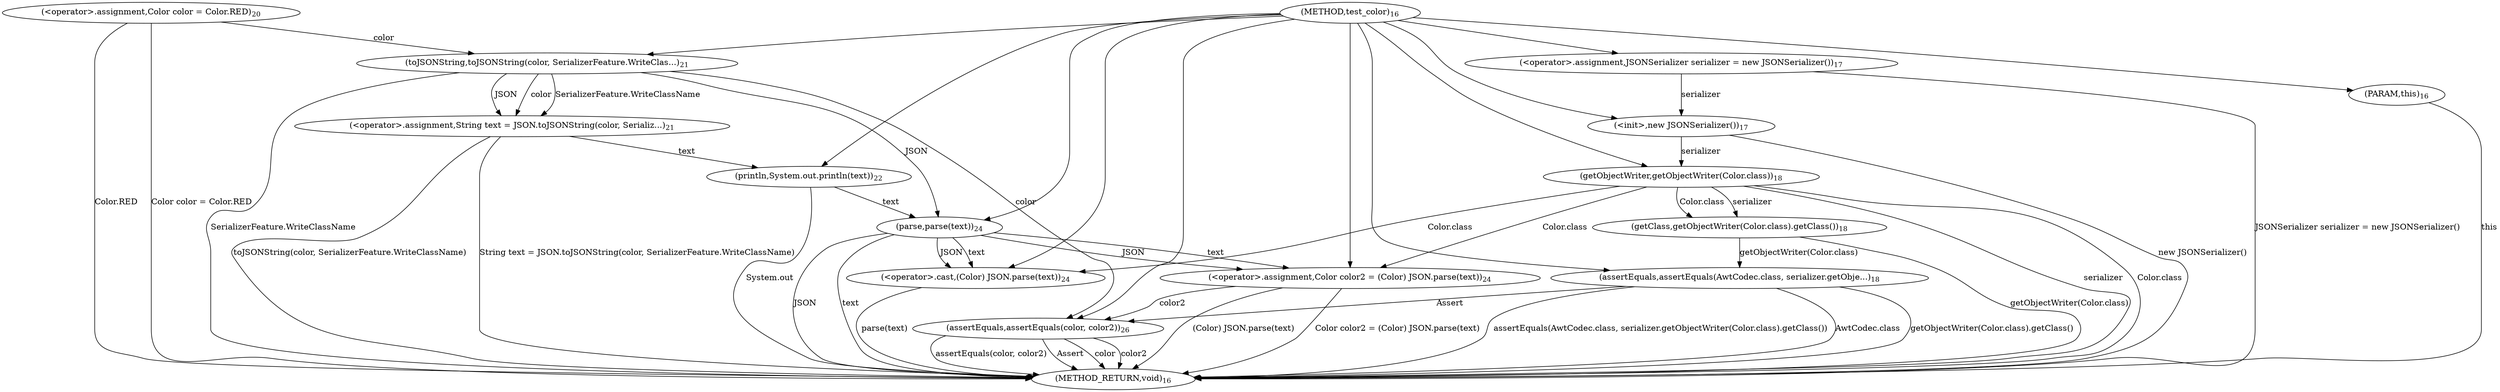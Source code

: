 digraph "test_color" {  
"7" [label = <(METHOD,test_color)<SUB>16</SUB>> ]
"61" [label = <(METHOD_RETURN,void)<SUB>16</SUB>> ]
"8" [label = <(PARAM,this)<SUB>16</SUB>> ]
"11" [label = <(&lt;operator&gt;.assignment,JSONSerializer serializer = new JSONSerializer())<SUB>17</SUB>> ]
"14" [label = <(&lt;init&gt;,new JSONSerializer())<SUB>17</SUB>> ]
"16" [label = <(assertEquals,assertEquals(AwtCodec.class, serializer.getObje...)<SUB>18</SUB>> ]
"28" [label = <(&lt;operator&gt;.assignment,Color color = Color.RED)<SUB>20</SUB>> ]
"34" [label = <(&lt;operator&gt;.assignment,String text = JSON.toJSONString(color, Serializ...)<SUB>21</SUB>> ]
"42" [label = <(println,System.out.println(text))<SUB>22</SUB>> ]
"48" [label = <(&lt;operator&gt;.assignment,Color color2 = (Color) JSON.parse(text))<SUB>24</SUB>> ]
"55" [label = <(assertEquals,assertEquals(color, color2))<SUB>26</SUB>> ]
"11" [label = <(&lt;operator&gt;.assignment,JSONSerializer serializer = new JSONSerializer())<SUB>17</SUB>> ]
"11" [label = <(&lt;operator&gt;.assignment,JSONSerializer serializer = new JSONSerializer())<SUB>17</SUB>> ]
"14" [label = <(&lt;init&gt;,new JSONSerializer())<SUB>17</SUB>> ]
"16" [label = <(assertEquals,assertEquals(AwtCodec.class, serializer.getObje...)<SUB>18</SUB>> ]
"16" [label = <(assertEquals,assertEquals(AwtCodec.class, serializer.getObje...)<SUB>18</SUB>> ]
"16" [label = <(assertEquals,assertEquals(AwtCodec.class, serializer.getObje...)<SUB>18</SUB>> ]
"28" [label = <(&lt;operator&gt;.assignment,Color color = Color.RED)<SUB>20</SUB>> ]
"28" [label = <(&lt;operator&gt;.assignment,Color color = Color.RED)<SUB>20</SUB>> ]
"34" [label = <(&lt;operator&gt;.assignment,String text = JSON.toJSONString(color, Serializ...)<SUB>21</SUB>> ]
"34" [label = <(&lt;operator&gt;.assignment,String text = JSON.toJSONString(color, Serializ...)<SUB>21</SUB>> ]
"42" [label = <(println,System.out.println(text))<SUB>22</SUB>> ]
"42" [label = <(println,System.out.println(text))<SUB>22</SUB>> ]
"48" [label = <(&lt;operator&gt;.assignment,Color color2 = (Color) JSON.parse(text))<SUB>24</SUB>> ]
"48" [label = <(&lt;operator&gt;.assignment,Color color2 = (Color) JSON.parse(text))<SUB>24</SUB>> ]
"55" [label = <(assertEquals,assertEquals(color, color2))<SUB>26</SUB>> ]
"55" [label = <(assertEquals,assertEquals(color, color2))<SUB>26</SUB>> ]
"55" [label = <(assertEquals,assertEquals(color, color2))<SUB>26</SUB>> ]
"21" [label = <(getClass,getObjectWriter(Color.class).getClass())<SUB>18</SUB>> ]
"36" [label = <(toJSONString,toJSONString(color, SerializerFeature.WriteClas...)<SUB>21</SUB>> ]
"36" [label = <(toJSONString,toJSONString(color, SerializerFeature.WriteClas...)<SUB>21</SUB>> ]
"36" [label = <(toJSONString,toJSONString(color, SerializerFeature.WriteClas...)<SUB>21</SUB>> ]
"50" [label = <(&lt;operator&gt;.cast,(Color) JSON.parse(text))<SUB>24</SUB>> ]
"50" [label = <(&lt;operator&gt;.cast,(Color) JSON.parse(text))<SUB>24</SUB>> ]
"22" [label = <(getObjectWriter,getObjectWriter(Color.class))<SUB>18</SUB>> ]
"22" [label = <(getObjectWriter,getObjectWriter(Color.class))<SUB>18</SUB>> ]
"52" [label = <(parse,parse(text))<SUB>24</SUB>> ]
"52" [label = <(parse,parse(text))<SUB>24</SUB>> ]
  "8" -> "61"  [ label = "this"] 
  "11" -> "61"  [ label = "JSONSerializer serializer = new JSONSerializer()"] 
  "14" -> "61"  [ label = "new JSONSerializer()"] 
  "16" -> "61"  [ label = "AwtCodec.class"] 
  "22" -> "61"  [ label = "serializer"] 
  "22" -> "61"  [ label = "Color.class"] 
  "21" -> "61"  [ label = "getObjectWriter(Color.class)"] 
  "16" -> "61"  [ label = "getObjectWriter(Color.class).getClass()"] 
  "16" -> "61"  [ label = "assertEquals(AwtCodec.class, serializer.getObjectWriter(Color.class).getClass())"] 
  "28" -> "61"  [ label = "Color.RED"] 
  "28" -> "61"  [ label = "Color color = Color.RED"] 
  "36" -> "61"  [ label = "SerializerFeature.WriteClassName"] 
  "34" -> "61"  [ label = "toJSONString(color, SerializerFeature.WriteClassName)"] 
  "34" -> "61"  [ label = "String text = JSON.toJSONString(color, SerializerFeature.WriteClassName)"] 
  "42" -> "61"  [ label = "System.out"] 
  "52" -> "61"  [ label = "JSON"] 
  "52" -> "61"  [ label = "text"] 
  "50" -> "61"  [ label = "parse(text)"] 
  "48" -> "61"  [ label = "(Color) JSON.parse(text)"] 
  "48" -> "61"  [ label = "Color color2 = (Color) JSON.parse(text)"] 
  "55" -> "61"  [ label = "Assert"] 
  "55" -> "61"  [ label = "color"] 
  "55" -> "61"  [ label = "color2"] 
  "55" -> "61"  [ label = "assertEquals(color, color2)"] 
  "7" -> "8" 
  "7" -> "11" 
  "36" -> "34"  [ label = "JSON"] 
  "36" -> "34"  [ label = "color"] 
  "36" -> "34"  [ label = "SerializerFeature.WriteClassName"] 
  "22" -> "48"  [ label = "Color.class"] 
  "7" -> "48" 
  "52" -> "48"  [ label = "JSON"] 
  "52" -> "48"  [ label = "text"] 
  "11" -> "14"  [ label = "serializer"] 
  "7" -> "14" 
  "7" -> "16" 
  "21" -> "16"  [ label = "getObjectWriter(Color.class)"] 
  "34" -> "42"  [ label = "text"] 
  "7" -> "42" 
  "16" -> "55"  [ label = "Assert"] 
  "7" -> "55" 
  "36" -> "55"  [ label = "color"] 
  "48" -> "55"  [ label = "color2"] 
  "22" -> "21"  [ label = "serializer"] 
  "22" -> "21"  [ label = "Color.class"] 
  "7" -> "36" 
  "28" -> "36"  [ label = "color"] 
  "22" -> "50"  [ label = "Color.class"] 
  "7" -> "50" 
  "52" -> "50"  [ label = "JSON"] 
  "52" -> "50"  [ label = "text"] 
  "14" -> "22"  [ label = "serializer"] 
  "7" -> "22" 
  "36" -> "52"  [ label = "JSON"] 
  "7" -> "52" 
  "42" -> "52"  [ label = "text"] 
}
